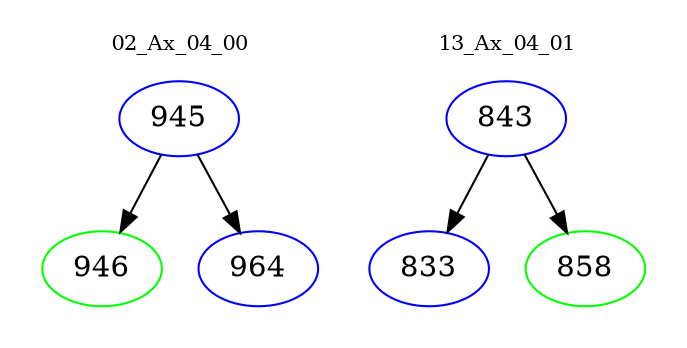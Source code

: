 digraph{
subgraph cluster_0 {
color = white
label = "02_Ax_04_00";
fontsize=10;
T0_945 [label="945", color="blue"]
T0_945 -> T0_946 [color="black"]
T0_946 [label="946", color="green"]
T0_945 -> T0_964 [color="black"]
T0_964 [label="964", color="blue"]
}
subgraph cluster_1 {
color = white
label = "13_Ax_04_01";
fontsize=10;
T1_843 [label="843", color="blue"]
T1_843 -> T1_833 [color="black"]
T1_833 [label="833", color="blue"]
T1_843 -> T1_858 [color="black"]
T1_858 [label="858", color="green"]
}
}

